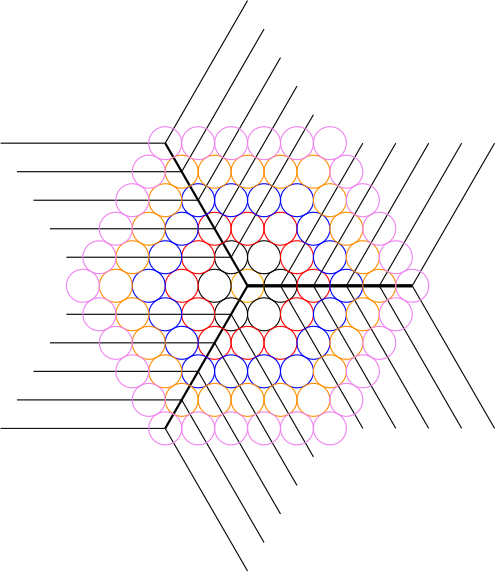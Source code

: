 <?xml version="1.0"?>
<!DOCTYPE ipe SYSTEM "ipe.dtd">
<ipe version="70107" creator="Ipe 7.1.7">
<info created="D:20150514141954" modified="D:20150514200718"/>
<ipestyle name="basic">
<symbol name="arrow/arc(spx)">
<path stroke="sym-stroke" fill="sym-stroke" pen="sym-pen">
0 0 m
-1 0.333 l
-1 -0.333 l
h
</path>
</symbol>
<symbol name="arrow/farc(spx)">
<path stroke="sym-stroke" fill="white" pen="sym-pen">
0 0 m
-1 0.333 l
-1 -0.333 l
h
</path>
</symbol>
<symbol name="arrow/ptarc(spx)">
<path stroke="sym-stroke" fill="sym-stroke" pen="sym-pen">
0 0 m
-1 0.333 l
-0.8 0 l
-1 -0.333 l
h
</path>
</symbol>
<symbol name="arrow/fptarc(spx)">
<path stroke="sym-stroke" fill="white" pen="sym-pen">
0 0 m
-1 0.333 l
-0.8 0 l
-1 -0.333 l
h
</path>
</symbol>
<symbol name="mark/circle(sx)" transformations="translations">
<path fill="sym-stroke">
0.6 0 0 0.6 0 0 e
0.4 0 0 0.4 0 0 e
</path>
</symbol>
<symbol name="mark/disk(sx)" transformations="translations">
<path fill="sym-stroke">
0.6 0 0 0.6 0 0 e
</path>
</symbol>
<symbol name="mark/fdisk(sfx)" transformations="translations">
<group>
<path fill="sym-fill">
0.5 0 0 0.5 0 0 e
</path>
<path fill="sym-stroke" fillrule="eofill">
0.6 0 0 0.6 0 0 e
0.4 0 0 0.4 0 0 e
</path>
</group>
</symbol>
<symbol name="mark/box(sx)" transformations="translations">
<path fill="sym-stroke" fillrule="eofill">
-0.6 -0.6 m
0.6 -0.6 l
0.6 0.6 l
-0.6 0.6 l
h
-0.4 -0.4 m
0.4 -0.4 l
0.4 0.4 l
-0.4 0.4 l
h
</path>
</symbol>
<symbol name="mark/square(sx)" transformations="translations">
<path fill="sym-stroke">
-0.6 -0.6 m
0.6 -0.6 l
0.6 0.6 l
-0.6 0.6 l
h
</path>
</symbol>
<symbol name="mark/fsquare(sfx)" transformations="translations">
<group>
<path fill="sym-fill">
-0.5 -0.5 m
0.5 -0.5 l
0.5 0.5 l
-0.5 0.5 l
h
</path>
<path fill="sym-stroke" fillrule="eofill">
-0.6 -0.6 m
0.6 -0.6 l
0.6 0.6 l
-0.6 0.6 l
h
-0.4 -0.4 m
0.4 -0.4 l
0.4 0.4 l
-0.4 0.4 l
h
</path>
</group>
</symbol>
<symbol name="mark/cross(sx)" transformations="translations">
<group>
<path fill="sym-stroke">
-0.43 -0.57 m
0.57 0.43 l
0.43 0.57 l
-0.57 -0.43 l
h
</path>
<path fill="sym-stroke">
-0.43 0.57 m
0.57 -0.43 l
0.43 -0.57 l
-0.57 0.43 l
h
</path>
</group>
</symbol>
<symbol name="arrow/fnormal(spx)">
<path stroke="sym-stroke" fill="white" pen="sym-pen">
0 0 m
-1 0.333 l
-1 -0.333 l
h
</path>
</symbol>
<symbol name="arrow/pointed(spx)">
<path stroke="sym-stroke" fill="sym-stroke" pen="sym-pen">
0 0 m
-1 0.333 l
-0.8 0 l
-1 -0.333 l
h
</path>
</symbol>
<symbol name="arrow/fpointed(spx)">
<path stroke="sym-stroke" fill="white" pen="sym-pen">
0 0 m
-1 0.333 l
-0.8 0 l
-1 -0.333 l
h
</path>
</symbol>
<symbol name="arrow/linear(spx)">
<path stroke="sym-stroke" pen="sym-pen">
-1 0.333 m
0 0 l
-1 -0.333 l
</path>
</symbol>
<symbol name="arrow/fdouble(spx)">
<path stroke="sym-stroke" fill="white" pen="sym-pen">
0 0 m
-1 0.333 l
-1 -0.333 l
h
-1 0 m
-2 0.333 l
-2 -0.333 l
h
</path>
</symbol>
<symbol name="arrow/double(spx)">
<path stroke="sym-stroke" fill="sym-stroke" pen="sym-pen">
0 0 m
-1 0.333 l
-1 -0.333 l
h
-1 0 m
-2 0.333 l
-2 -0.333 l
h
</path>
</symbol>
<pen name="heavier" value="0.8"/>
<pen name="fat" value="1.2"/>
<pen name="ultrafat" value="2"/>
<symbolsize name="large" value="5"/>
<symbolsize name="small" value="2"/>
<symbolsize name="tiny" value="1.1"/>
<arrowsize name="large" value="10"/>
<arrowsize name="small" value="5"/>
<arrowsize name="tiny" value="3"/>
<color name="red" value="1 0 0"/>
<color name="green" value="0 1 0"/>
<color name="blue" value="0 0 1"/>
<color name="yellow" value="1 1 0"/>
<color name="orange" value="1 0.647 0"/>
<color name="gold" value="1 0.843 0"/>
<color name="purple" value="0.627 0.125 0.941"/>
<color name="gray" value="0.745"/>
<color name="brown" value="0.647 0.165 0.165"/>
<color name="navy" value="0 0 0.502"/>
<color name="pink" value="1 0.753 0.796"/>
<color name="seagreen" value="0.18 0.545 0.341"/>
<color name="turquoise" value="0.251 0.878 0.816"/>
<color name="violet" value="0.933 0.51 0.933"/>
<color name="darkblue" value="0 0 0.545"/>
<color name="darkcyan" value="0 0.545 0.545"/>
<color name="darkgray" value="0.663"/>
<color name="darkgreen" value="0 0.392 0"/>
<color name="darkmagenta" value="0.545 0 0.545"/>
<color name="darkorange" value="1 0.549 0"/>
<color name="darkred" value="0.545 0 0"/>
<color name="lightblue" value="0.678 0.847 0.902"/>
<color name="lightcyan" value="0.878 1 1"/>
<color name="lightgray" value="0.827"/>
<color name="lightgreen" value="0.565 0.933 0.565"/>
<color name="lightyellow" value="1 1 0.878"/>
<dashstyle name="dashed" value="[4] 0"/>
<dashstyle name="dotted" value="[1 3] 0"/>
<dashstyle name="dash dotted" value="[4 2 1 2] 0"/>
<dashstyle name="dash dot dotted" value="[4 2 1 2 1 2] 0"/>
<textsize name="large" value="\large"/>
<textsize name="Large" value="\Large"/>
<textsize name="LARGE" value="\LARGE"/>
<textsize name="huge" value="\huge"/>
<textsize name="Huge" value="\Huge"/>
<textsize name="small" value="\small"/>
<textsize name="footnote" value="\footnotesize"/>
<textsize name="tiny" value="\tiny"/>
<textstyle name="center" begin="\begin{center}" end="\end{center}"/>
<textstyle name="itemize" begin="\begin{itemize}" end="\end{itemize}"/>
<textstyle name="item" begin="\begin{itemize}\item{}" end="\end{itemize}"/>
<gridsize name="4 pts" value="4"/>
<gridsize name="8 pts (~3 mm)" value="8"/>
<gridsize name="16 pts (~6 mm)" value="16"/>
<gridsize name="32 pts (~12 mm)" value="32"/>
<gridsize name="10 pts (~3.5 mm)" value="10"/>
<gridsize name="20 pts (~7 mm)" value="20"/>
<gridsize name="14 pts (~5 mm)" value="14"/>
<gridsize name="28 pts (~10 mm)" value="28"/>
<gridsize name="56 pts (~20 mm)" value="56"/>
<anglesize name="90 deg" value="90"/>
<anglesize name="60 deg" value="60"/>
<anglesize name="45 deg" value="45"/>
<anglesize name="30 deg" value="30"/>
<anglesize name="22.5 deg" value="22.5"/>
<tiling name="falling" angle="-60" step="4" width="1"/>
<tiling name="rising" angle="30" step="4" width="1"/>
</ipestyle>
<ipestyle name="bigpaper">
<layout paper="10000 6000" origin="0 0" frame="10000 6000"/>
<titlestyle pos="10 10" size="LARGE" color="title"  valign="baseline"/>
</ipestyle>
<page>
<layer name="alpha"/>
<view layers="alpha" active="alpha"/>
<path layer="alpha" matrix="0.185262 0 0 0.185262 4093.24 3302.74" stroke="black" pen="heavier">
4544 4608 m
4384 4885.13 l
</path>
<path matrix="0.185262 0 0 0.185262 4093.24 3302.74" stroke="black" pen="heavier">
4544 4608 m
4384 4330.87 l
</path>
<path matrix="0.185262 0 0 0.185262 4093.24 3302.74" stroke="black" pen="fat">
4544 4608 m
4864 4608 l
</path>
<path matrix="0.185262 0 0 0.185262 4134.74 3354.08" stroke="black">
4544 4608 m
4384 4330.87 l
</path>
<path matrix="0.185262 0 0 0.185262 4146.6 3354.08" stroke="black">
4544 4608 m
4384 4330.87 l
</path>
<path matrix="0.185262 0 0 0.185262 4158.45 3354.08" stroke="black">
4544 4608 m
4384 4330.87 l
</path>
<path matrix="0.185262 0 0 0.185262 4170.31 3354.08" stroke="black">
4544 4608 m
4384 4330.87 l
</path>
<path matrix="0.185262 0 0 0.185262 4182.17 3354.08" stroke="black">
4544 4608 m
4384 4330.87 l
</path>
<path matrix="0.185262 0 0 0.185262 4134.74 3251.4" stroke="black">
4544 4608 m
4384 4885.13 l
</path>
<path matrix="0.185262 0 0 0.185262 4146.6 3251.4" stroke="black">
4544 4608 m
4384 4885.13 l
</path>
<path matrix="0.185262 0 0 0.185262 4158.45 3251.4" stroke="black">
4544 4608 m
4384 4885.13 l
</path>
<path matrix="0.185262 0 0 0.185262 4170.31 3251.4" stroke="black">
4544 4608 m
4384 4885.13 l
</path>
<path matrix="0.185262 0 0 0.185262 4182.17 3251.4" stroke="black">
4544 4608 m
4384 4885.13 l
</path>
<path matrix="0.185262 0 0 0.185262 4116.96 3364.35" stroke="black">
4544 4608 m
4384 4330.87 l
</path>
<path matrix="0.185262 0 0 0.185262 4111.03 3374.62" stroke="black">
4544 4608 m
4384 4330.87 l
</path>
<path matrix="0.185262 0 0 0.185262 4105.1 3384.88" stroke="black">
4544 4608 m
4384 4330.87 l
</path>
<path matrix="0.185262 0 0 0.185262 4099.17 3395.15" stroke="black">
4544 4608 m
4384 4330.87 l
</path>
<path matrix="0.185262 0 0 0.185262 4093.24 3405.42" stroke="black">
4544 4608 m
4384 4330.87 l
</path>
<path matrix="0.185262 0 0 0.185262 4028.03 3313.01" stroke="black">
4544 4608 m
4864 4608 l
</path>
<path matrix="0.185262 0 0 0.185262 4022.1 3323.27" stroke="black">
4544 4608 m
4864 4608 l
</path>
<path matrix="0.185262 0 0 0.185262 4016.17 3333.54" stroke="black">
4544 4608 m
4864 4608 l
</path>
<path matrix="0.185262 0 0 0.185262 4010.25 3343.81" stroke="black">
4544 4608 m
4864 4608 l
</path>
<path matrix="0.185262 0 0 0.185262 4004.32 3354.08" stroke="black">
4544 4608 m
4864 4608 l
</path>
<path matrix="0.185262 0 0 0.185262 4116.96 3241.13" stroke="black">
4544 4608 m
4384 4885.13 l
</path>
<path matrix="0.185262 0 0 0.185262 4111.03 3230.86" stroke="black">
4544 4608 m
4384 4885.13 l
</path>
<path matrix="0.185262 0 0 0.185262 4105.1 3220.59" stroke="black">
4544 4608 m
4384 4885.13 l
</path>
<path matrix="0.185262 0 0 0.185262 4099.17 3210.32" stroke="black">
4544 4608 m
4384 4885.13 l
</path>
<path matrix="0.185262 0 0 0.185262 4093.24 3200.05" stroke="black">
4544 4608 m
4384 4885.13 l
</path>
<path matrix="0.185262 0 0 0.185262 4028.03 3292.47" stroke="black">
4544 4608 m
4864 4608 l
</path>
<path matrix="0.185262 0 0 0.185262 4022.1 3282.2" stroke="black">
4544 4608 m
4864 4608 l
</path>
<path matrix="0.185262 0 0 0.185262 4016.17 3271.93" stroke="black">
4544 4608 m
4864 4608 l
</path>
<path matrix="0.185262 0 0 0.185262 4010.25 3261.66" stroke="black">
4544 4608 m
4864 4608 l
</path>
<path matrix="0.185262 0 0 0.185262 4004.32 3251.4" stroke="black">
4544 4608 m
4864 4608 l
</path>
<path matrix="0.185262 0 0 0.185262 4093.24 3302.74" stroke="orange">
32 0 0 32 4544 4608 e
</path>
<path matrix="0.185262 0 0 0.185262 4093.24 3302.74" stroke="black">
32 0 0 32 4608 4608 e
</path>
<path matrix="0.185262 0 0 0.185262 4093.24 3302.74" stroke="black">
32 0 0 32 4512 4663.43 e
</path>
<path matrix="0.185262 0 0 0.185262 4093.24 3302.74" stroke="black">
32 0 0 32 4512 4552.57 e
</path>
<path matrix="0.185262 0 0 0.185262 4093.24 3302.74" stroke="black">
32.0012 0 0 32.0012 4480 4608 e
</path>
<path matrix="0.185262 0 0 0.185262 4093.24 3302.74" stroke="black">
32.0056 0 0 32.0056 4576 4552.57 e
</path>
<path matrix="0.185262 0 0 0.185262 4093.24 3302.74" stroke="black">
32.0327 0 0 32.0327 4576 4663.43 e
</path>
<path matrix="0.185262 0 0 0.185262 4093.24 3302.74" stroke="red">
32 0 0 32 4672 4608 e
</path>
<path matrix="0.185262 0 0 0.185262 4093.24 3302.74" stroke="red">
32 0 0 32 4480 4497.15 e
</path>
<path matrix="0.185262 0 0 0.185262 4093.24 3302.74" stroke="red">
32 0 0 32 4480 4718.85 e
</path>
<path matrix="0.185262 0 0 0.185262 4093.24 3302.74" stroke="red">
32.0001 0 0 32.0001 4640 4552.57 e
</path>
<path matrix="0.185262 0 0 0.185262 4093.24 3302.74" stroke="red">
32.0001 0 0 32.0001 4640 4663.43 e
</path>
<path matrix="0.185262 0 0 0.185262 4093.24 3302.74" stroke="red">
31.9999 0 0 31.9999 4544 4718.85 e
</path>
<path matrix="0.185262 0 0 0.185262 4093.24 3302.74" stroke="red">
32 0 0 32 4448 4552.57 e
</path>
<path matrix="0.185262 0 0 0.185262 4093.24 3302.74" stroke="red">
31.9997 0 0 31.9997 4608 4718.85 e
</path>
<path matrix="0.185262 0 0 0.185262 4093.24 3302.74" stroke="red">
32 0 0 32 4448 4663.43 e
</path>
<path matrix="0.185262 0 0 0.185262 4093.24 3302.74" stroke="red">
32 0 0 32 4416 4608 e
</path>
<path matrix="0.185262 0 0 0.185262 4093.24 3302.74" stroke="red">
31.9997 0 0 31.9997 4608 4497.15 e
</path>
<path matrix="0.185262 0 0 0.185262 4093.24 3302.74" stroke="red">
32.0005 0 0 32.0005 4544 4497.15 e
</path>
<path matrix="0.185262 0 0 0.185262 4093.24 3302.74" stroke="blue">
32 0 0 32 4448 4774.28 e
</path>
<path matrix="0.185262 0 0 0.185262 4093.24 3302.74" stroke="blue">
31.9999 0 0 31.9999 4512 4774.28 e
</path>
<path matrix="0.185262 0 0 0.185262 4093.24 3302.74" stroke="blue">
32 0 0 32 4576 4774.28 e
</path>
<path matrix="0.185262 0 0 0.185262 4093.24 3302.74" stroke="blue">
32.0004 0 0 32.0004 4640 4774.28 e
</path>
<path matrix="0.185262 0 0 0.185262 4093.24 3302.74" stroke="blue">
31.9991 0 0 31.9991 4672 4718.85 e
</path>
<path matrix="0.185262 0 0 0.185262 4093.24 3302.74" stroke="blue">
32.0011 0 0 32.0011 4704 4663.43 e
</path>
<path matrix="0.185262 0 0 0.185262 4093.24 3302.74" stroke="blue">
31.9991 0 0 31.9991 4736 4608 e
</path>
<path matrix="0.185262 0 0 0.185262 4093.24 3302.74" stroke="blue">
32.0011 0 0 32.0011 4704 4552.57 e
</path>
<path matrix="0.185262 0 0 0.185262 4093.24 3302.74" stroke="blue">
31.9991 0 0 31.9991 4672 4497.15 e
</path>
<path matrix="0.185262 0 0 0.185262 4093.24 3302.74" stroke="blue">
32.0004 0 0 32.0004 4640 4441.72 e
</path>
<path matrix="0.185262 0 0 0.185262 4093.24 3302.74" stroke="blue">
32 0 0 32 4576 4441.72 e
</path>
<path matrix="0.185262 0 0 0.185262 4093.24 3302.74" stroke="blue">
31.9998 0 0 31.9998 4512 4441.72 e
</path>
<path matrix="0.185262 0 0 0.185262 4093.24 3302.74" stroke="blue">
32 0 0 32 4448 4441.72 e
</path>
<path matrix="0.185262 0 0 0.185262 4093.24 3302.74" stroke="blue">
32 0 0 32 4416 4497.15 e
</path>
<path matrix="0.185262 0 0 0.185262 4093.24 3302.74" stroke="blue">
32 0 0 32 4384 4552.57 e
</path>
<path matrix="0.185262 0 0 0.185262 4093.24 3302.74" stroke="blue">
32 0 0 32 4352 4608 e
</path>
<path matrix="0.185262 0 0 0.185262 4093.24 3302.74" stroke="blue">
32 0 0 32 4384 4663.43 e
</path>
<path matrix="0.185262 0 0 0.185262 4093.24 3302.74" stroke="blue">
32 0 0 32 4416 4718.85 e
</path>
<path matrix="0.185262 0 0 0.185262 4093.24 3302.74" stroke="darkorange">
32 0 0 32 4416 4829.7 e
</path>
<path matrix="0.185262 0 0 0.185262 4093.24 3302.74" stroke="darkorange">
31.9999 0 0 31.9999 4480 4829.7 e
</path>
<path matrix="0.185262 0 0 0.185262 4093.24 3302.74" stroke="darkorange">
32 0 0 32 4544 4829.7 e
</path>
<path matrix="0.185262 0 0 0.185262 4093.24 3302.74" stroke="darkorange">
31.9999 0 0 31.9999 4608 4829.7 e
</path>
<path matrix="0.185262 0 0 0.185262 4093.24 3302.74" stroke="darkorange">
32.0008 0 0 32.0008 4672 4829.7 e
</path>
<path matrix="0.185262 0 0 0.185262 4093.24 3302.74" stroke="darkorange">
32.001 0 0 32.001 4704 4774.28 e
</path>
<path matrix="0.185262 0 0 0.185262 4093.24 3302.74" stroke="darkorange">
31.999 0 0 31.999 4736 4718.85 e
</path>
<path matrix="0.185262 0 0 0.185262 4093.24 3302.74" stroke="darkorange">
32.001 0 0 32.001 4768 4663.43 e
</path>
<path matrix="0.185262 0 0 0.185262 4093.24 3302.74" stroke="darkorange">
31.9992 0 0 31.9992 4800 4608 e
</path>
<path matrix="0.185262 0 0 0.185262 4093.24 3302.74" stroke="darkorange">
32.001 0 0 32.001 4768 4552.57 e
</path>
<path matrix="0.185262 0 0 0.185262 4093.24 3302.74" stroke="darkorange">
31.999 0 0 31.999 4736 4497.15 e
</path>
<path matrix="0.185262 0 0 0.185262 4093.24 3302.74" stroke="darkorange">
32.001 0 0 32.001 4704 4441.72 e
</path>
<path matrix="0.185262 0 0 0.185262 4093.24 3302.74" stroke="darkorange">
31.9984 0 0 31.9984 4672 4386.3 e
</path>
<path matrix="0.185262 0 0 0.185262 4093.24 3302.74" stroke="darkorange">
31.9999 0 0 31.9999 4608 4386.3 e
</path>
<path matrix="0.185262 0 0 0.185262 4093.24 3302.74" stroke="darkorange">
31.9999 0 0 31.9999 4544 4386.3 e
</path>
<path matrix="0.185262 0 0 0.185262 4093.24 3302.74" stroke="darkorange">
31.9999 0 0 31.9999 4480 4386.3 e
</path>
<path matrix="0.185262 0 0 0.185262 4093.24 3302.74" stroke="darkorange">
31.9999 0 0 31.9999 4416 4386.3 e
</path>
<path matrix="0.185262 0 0 0.185262 4093.24 3302.74" stroke="darkorange">
32 0 0 32 4384 4441.72 e
</path>
<path matrix="0.185262 0 0 0.185262 4093.24 3302.74" stroke="darkorange">
32 0 0 32 4352 4497.15 e
</path>
<path matrix="0.185262 0 0 0.185262 4093.24 3302.74" stroke="darkorange">
32 0 0 32 4320 4552.57 e
</path>
<path matrix="0.185262 0 0 0.185262 4093.24 3302.74" stroke="darkorange">
32 0 0 32 4288 4608 e
</path>
<path matrix="0.185262 0 0 0.185262 4093.24 3302.74" stroke="darkorange">
32 0 0 32 4320 4663.43 e
</path>
<path matrix="0.185262 0 0 0.185262 4093.24 3302.74" stroke="darkorange">
32 0 0 32 4352 4718.85 e
</path>
<path matrix="0.185262 0 0 0.185262 4093.24 3302.74" stroke="darkorange">
32 0 0 32 4384 4774.28 e
</path>
<path matrix="0.185262 0 0 0.185262 4093.24 3302.74" stroke="violet">
32 0 0 32 4384 4885.13 e
</path>
<path matrix="0.185262 0 0 0.185262 4093.24 3302.74" stroke="violet">
31.9998 0 0 31.9998 4448 4885.13 e
</path>
<path matrix="0.185262 0 0 0.185262 4093.24 3302.74" stroke="violet">
32 0 0 32 4512 4885.13 e
</path>
<path matrix="0.185262 0 0 0.185262 4093.24 3302.74" stroke="violet">
31.9998 0 0 31.9998 4576 4885.13 e
</path>
<path matrix="0.185262 0 0 0.185262 4093.24 3302.74" stroke="violet">
32 0 0 32 4640 4885.13 e
</path>
<path matrix="0.185262 0 0 0.185262 4093.24 3302.74" stroke="violet">
32.0009 0 0 32.0009 4704 4885.13 e
</path>
<path matrix="0.185262 0 0 0.185262 4093.24 3302.74" stroke="violet">
31.9983 0 0 31.9983 4736 4829.7 e
</path>
<path matrix="0.185262 0 0 0.185262 4093.24 3302.74" stroke="violet">
32.0019 0 0 32.0019 4768 4774.28 e
</path>
<path matrix="0.185262 0 0 0.185262 4093.24 3302.74" stroke="violet">
31.9983 0 0 31.9983 4800 4718.85 e
</path>
<path matrix="0.185262 0 0 0.185262 4093.24 3302.74" stroke="violet">
32.0019 0 0 32.0019 4832 4663.43 e
</path>
<path matrix="0.185262 0 0 0.185262 4093.24 3302.74" stroke="violet">
31.9983 0 0 31.9983 4864 4608 e
</path>
<path matrix="0.185262 0 0 0.185262 4093.24 3302.74" stroke="violet">
32.0019 0 0 32.0019 4832 4552.57 e
</path>
<path matrix="0.185262 0 0 0.185262 4093.24 3302.74" stroke="violet">
31.9983 0 0 31.9983 4800 4497.15 e
</path>
<path matrix="0.185262 0 0 0.185262 4093.24 3302.74" stroke="violet">
32.0019 0 0 32.0019 4768 4441.72 e
</path>
<path matrix="0.185262 0 0 0.185262 4093.24 3302.74" stroke="violet">
31.9983 0 0 31.9983 4736 4386.3 e
</path>
<path matrix="0.185262 0 0 0.185262 4093.24 3302.74" stroke="violet">
32.0009 0 0 32.0009 4704 4330.87 e
</path>
<path matrix="0.185262 0 0 0.185262 4093.24 3302.74" stroke="violet">
32 0 0 32 4640 4330.87 e
</path>
<path matrix="0.185262 0 0 0.185262 4093.24 3302.74" stroke="violet">
31.9998 0 0 31.9998 4576 4330.87 e
</path>
<path matrix="0.185262 0 0 0.185262 4093.24 3302.74" stroke="violet">
32 0 0 32 4512 4330.87 e
</path>
<path matrix="0.185262 0 0 0.185262 4093.24 3302.74" stroke="violet">
31.9998 0 0 31.9998 4448 4330.87 e
</path>
<path matrix="0.185262 0 0 0.185262 4093.24 3302.74" stroke="violet">
32 0 0 32 4384 4330.87 e
</path>
<path matrix="0.185262 0 0 0.185262 4093.24 3302.74" stroke="violet">
32 0 0 32 4352 4386.3 e
</path>
<path matrix="0.185262 0 0 0.185262 4093.24 3302.74" stroke="violet">
32 0 0 32 4320 4441.72 e
</path>
<path matrix="0.185262 0 0 0.185262 4093.24 3302.74" stroke="violet">
32 0 0 32 4288 4497.15 e
</path>
<path matrix="0.185262 0 0 0.185262 4093.24 3302.74" stroke="violet">
32 0 0 32 4256 4552.57 e
</path>
<path matrix="0.185262 0 0 0.185262 4093.24 3302.74" stroke="violet">
32 0 0 32 4224 4608 e
</path>
<path matrix="0.185262 0 0 0.185262 4093.24 3302.74" stroke="violet">
32 0 0 32 4256 4663.43 e
</path>
<path matrix="0.185262 0 0 0.185262 4093.24 3302.74" stroke="violet">
32 0 0 32 4288 4718.85 e
</path>
<path matrix="0.185262 0 0 0.185262 4093.24 3302.74" stroke="violet">
32 0 0 32 4320 4774.28 e
</path>
<path matrix="0.185262 0 0 0.185262 4093.24 3302.74" stroke="violet">
32 0 0 32 4352 4829.7 e
</path>
</page>
</ipe>
